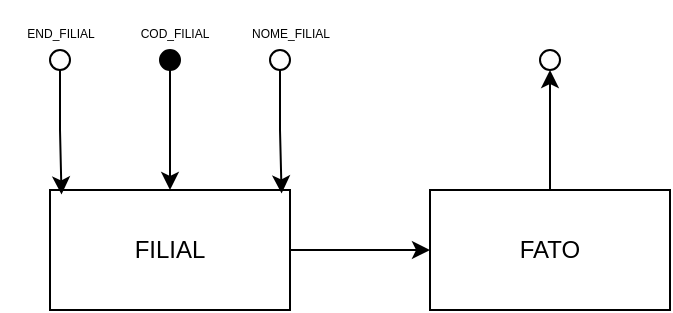 <mxfile version="24.8.4">
  <diagram id="C5RBs43oDa-KdzZeNtuy" name="Page-1">
    <mxGraphModel dx="607" dy="1493" grid="1" gridSize="10" guides="1" tooltips="1" connect="1" arrows="1" fold="1" page="1" pageScale="1" pageWidth="827" pageHeight="1169" math="0" shadow="0">
      <root>
        <mxCell id="WIyWlLk6GJQsqaUBKTNV-0" />
        <mxCell id="WIyWlLk6GJQsqaUBKTNV-1" parent="WIyWlLk6GJQsqaUBKTNV-0" />
        <mxCell id="kyadtY9fKTfbmcxBWnY2-20" style="edgeStyle=orthogonalEdgeStyle;rounded=0;orthogonalLoop=1;jettySize=auto;html=1;exitX=1;exitY=0.5;exitDx=0;exitDy=0;" edge="1" parent="WIyWlLk6GJQsqaUBKTNV-1" source="kyadtY9fKTfbmcxBWnY2-0" target="kyadtY9fKTfbmcxBWnY2-17">
          <mxGeometry relative="1" as="geometry" />
        </mxCell>
        <mxCell id="kyadtY9fKTfbmcxBWnY2-0" value="FILIAL" style="rounded=0;whiteSpace=wrap;html=1;" vertex="1" parent="WIyWlLk6GJQsqaUBKTNV-1">
          <mxGeometry x="80" y="90" width="120" height="60" as="geometry" />
        </mxCell>
        <mxCell id="kyadtY9fKTfbmcxBWnY2-3" value="" style="ellipse;whiteSpace=wrap;html=1;aspect=fixed;" vertex="1" parent="WIyWlLk6GJQsqaUBKTNV-1">
          <mxGeometry x="80" y="20" width="10" height="10" as="geometry" />
        </mxCell>
        <mxCell id="kyadtY9fKTfbmcxBWnY2-10" value="" style="edgeStyle=orthogonalEdgeStyle;rounded=0;orthogonalLoop=1;jettySize=auto;html=1;" edge="1" parent="WIyWlLk6GJQsqaUBKTNV-1" source="kyadtY9fKTfbmcxBWnY2-6" target="kyadtY9fKTfbmcxBWnY2-0">
          <mxGeometry relative="1" as="geometry" />
        </mxCell>
        <mxCell id="kyadtY9fKTfbmcxBWnY2-6" value="" style="ellipse;whiteSpace=wrap;html=1;aspect=fixed;shadow=0;fillColor=#000000;" vertex="1" parent="WIyWlLk6GJQsqaUBKTNV-1">
          <mxGeometry x="135" y="20" width="10" height="10" as="geometry" />
        </mxCell>
        <mxCell id="kyadtY9fKTfbmcxBWnY2-7" value="" style="ellipse;whiteSpace=wrap;html=1;aspect=fixed;" vertex="1" parent="WIyWlLk6GJQsqaUBKTNV-1">
          <mxGeometry x="190" y="20" width="10" height="10" as="geometry" />
        </mxCell>
        <mxCell id="kyadtY9fKTfbmcxBWnY2-12" style="edgeStyle=orthogonalEdgeStyle;rounded=0;orthogonalLoop=1;jettySize=auto;html=1;exitX=0.5;exitY=1;exitDx=0;exitDy=0;entryX=0.965;entryY=0.029;entryDx=0;entryDy=0;entryPerimeter=0;" edge="1" parent="WIyWlLk6GJQsqaUBKTNV-1" source="kyadtY9fKTfbmcxBWnY2-7" target="kyadtY9fKTfbmcxBWnY2-0">
          <mxGeometry relative="1" as="geometry" />
        </mxCell>
        <mxCell id="kyadtY9fKTfbmcxBWnY2-13" style="edgeStyle=orthogonalEdgeStyle;rounded=0;orthogonalLoop=1;jettySize=auto;html=1;exitX=0.5;exitY=1;exitDx=0;exitDy=0;entryX=0.048;entryY=0.037;entryDx=0;entryDy=0;entryPerimeter=0;" edge="1" parent="WIyWlLk6GJQsqaUBKTNV-1" source="kyadtY9fKTfbmcxBWnY2-3" target="kyadtY9fKTfbmcxBWnY2-0">
          <mxGeometry relative="1" as="geometry">
            <Array as="points">
              <mxPoint x="85" y="60" />
              <mxPoint x="86" y="60" />
            </Array>
          </mxGeometry>
        </mxCell>
        <mxCell id="kyadtY9fKTfbmcxBWnY2-14" value="&lt;font style=&quot;font-size: 6px;&quot;&gt;COD_FILIAL&lt;/font&gt;" style="text;strokeColor=none;align=center;fillColor=none;html=1;verticalAlign=middle;whiteSpace=wrap;rounded=0;" vertex="1" parent="WIyWlLk6GJQsqaUBKTNV-1">
          <mxGeometry x="125" width="35" height="20" as="geometry" />
        </mxCell>
        <mxCell id="kyadtY9fKTfbmcxBWnY2-15" value="&lt;font style=&quot;font-size: 6px;&quot;&gt;NOME_FILIAL&lt;/font&gt;" style="text;html=1;align=center;verticalAlign=middle;resizable=0;points=[];autosize=1;strokeColor=none;fillColor=none;" vertex="1" parent="WIyWlLk6GJQsqaUBKTNV-1">
          <mxGeometry x="170" y="-5" width="60" height="30" as="geometry" />
        </mxCell>
        <mxCell id="kyadtY9fKTfbmcxBWnY2-16" value="&lt;font style=&quot;font-size: 6px;&quot;&gt;END_FILIAL&lt;/font&gt;" style="text;html=1;align=center;verticalAlign=middle;resizable=0;points=[];autosize=1;strokeColor=none;fillColor=none;" vertex="1" parent="WIyWlLk6GJQsqaUBKTNV-1">
          <mxGeometry x="55" y="-5" width="60" height="30" as="geometry" />
        </mxCell>
        <mxCell id="kyadtY9fKTfbmcxBWnY2-19" value="" style="edgeStyle=orthogonalEdgeStyle;rounded=0;orthogonalLoop=1;jettySize=auto;html=1;" edge="1" parent="WIyWlLk6GJQsqaUBKTNV-1" source="kyadtY9fKTfbmcxBWnY2-17" target="kyadtY9fKTfbmcxBWnY2-18">
          <mxGeometry relative="1" as="geometry" />
        </mxCell>
        <mxCell id="kyadtY9fKTfbmcxBWnY2-17" value="FATO" style="rounded=0;whiteSpace=wrap;html=1;" vertex="1" parent="WIyWlLk6GJQsqaUBKTNV-1">
          <mxGeometry x="270" y="90" width="120" height="60" as="geometry" />
        </mxCell>
        <mxCell id="kyadtY9fKTfbmcxBWnY2-18" value="" style="ellipse;whiteSpace=wrap;html=1;rounded=0;" vertex="1" parent="WIyWlLk6GJQsqaUBKTNV-1">
          <mxGeometry x="325" y="20" width="10" height="10" as="geometry" />
        </mxCell>
      </root>
    </mxGraphModel>
  </diagram>
</mxfile>

